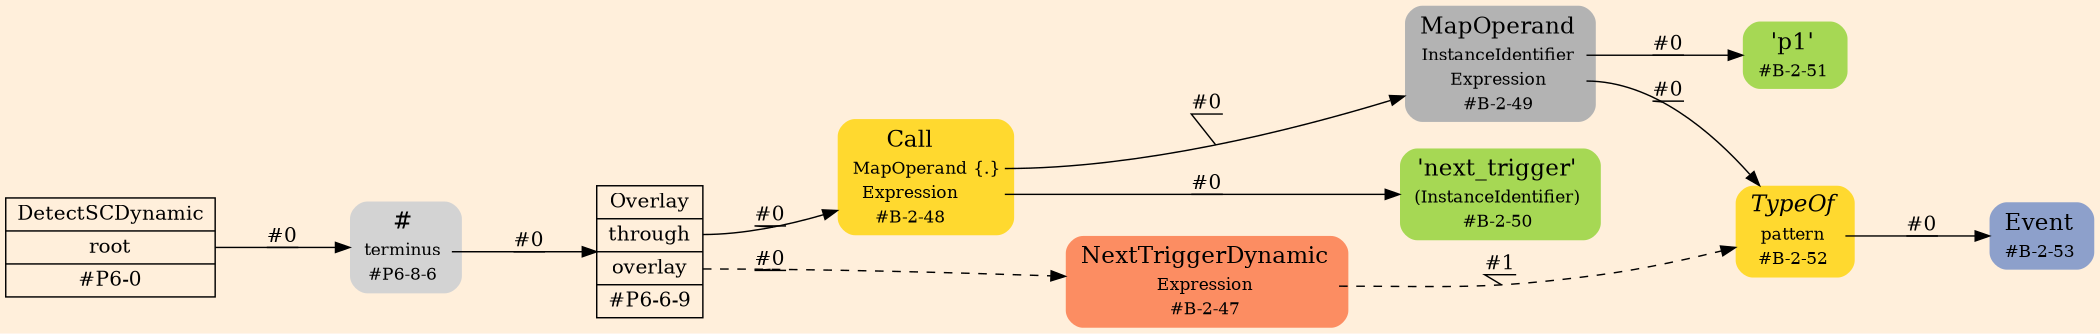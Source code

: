 digraph Inferno {
graph [
rankdir = "LR"
ranksep = 1.0
size = "14,20"
bgcolor = antiquewhite1
];
node [
];
"CR#P6-0" [
shape = "record"
fillcolor = "transparent"
label = "<fixed> DetectSCDynamic | <port0> root | <port1> #P6-0"
style = "filled"
fontsize = "14"
fillcolor = antiquewhite1
];
"#P6-8-6" [
shape = "plaintext"
label = <<TABLE BORDER="0" CELLBORDER="0" CELLSPACING="0">
 <TR>
  <TD><FONT POINT-SIZE="16.0">#</FONT></TD>
  <TD></TD>
 </TR>
 <TR>
  <TD>terminus</TD>
  <TD PORT="port0"></TD>
 </TR>
 <TR>
  <TD>#P6-8-6</TD>
  <TD PORT="port1"></TD>
 </TR>
</TABLE>>
style = "rounded,filled"
fontsize = "12"
];
"#P6-6-9" [
shape = "record"
label = "<fixed> Overlay | <port0> through | <port1> overlay | <port2> #P6-6-9"
style = "filled"
fontsize = "14"
fillcolor = antiquewhite1
];
"#B-2-48" [
shape = "plaintext"
fillcolor = "/set28/6"
label = <<TABLE BORDER="0" CELLBORDER="0" CELLSPACING="0">
 <TR>
  <TD><FONT POINT-SIZE="16.0">Call</FONT></TD>
  <TD></TD>
 </TR>
 <TR>
  <TD>MapOperand</TD>
  <TD PORT="port0">{.}</TD>
 </TR>
 <TR>
  <TD>Expression</TD>
  <TD PORT="port1"></TD>
 </TR>
 <TR>
  <TD>#B-2-48</TD>
  <TD PORT="port2"></TD>
 </TR>
</TABLE>>
style = "rounded,filled"
fontsize = "12"
];
"#B-2-49" [
shape = "plaintext"
fillcolor = "/set28/8"
label = <<TABLE BORDER="0" CELLBORDER="0" CELLSPACING="0">
 <TR>
  <TD><FONT POINT-SIZE="16.0">MapOperand</FONT></TD>
  <TD></TD>
 </TR>
 <TR>
  <TD>InstanceIdentifier</TD>
  <TD PORT="port0"></TD>
 </TR>
 <TR>
  <TD>Expression</TD>
  <TD PORT="port1"></TD>
 </TR>
 <TR>
  <TD>#B-2-49</TD>
  <TD PORT="port2"></TD>
 </TR>
</TABLE>>
style = "rounded,filled"
fontsize = "12"
];
"#B-2-51" [
shape = "plaintext"
fillcolor = "/set28/5"
label = <<TABLE BORDER="0" CELLBORDER="0" CELLSPACING="0">
 <TR>
  <TD><FONT POINT-SIZE="16.0">'p1'</FONT></TD>
  <TD></TD>
 </TR>
 <TR>
  <TD>#B-2-51</TD>
  <TD PORT="port0"></TD>
 </TR>
</TABLE>>
style = "rounded,filled"
fontsize = "12"
];
"#B-2-52" [
shape = "plaintext"
fillcolor = "/set28/6"
label = <<TABLE BORDER="0" CELLBORDER="0" CELLSPACING="0">
 <TR>
  <TD><FONT POINT-SIZE="16.0"><I>TypeOf</I></FONT></TD>
  <TD></TD>
 </TR>
 <TR>
  <TD>pattern</TD>
  <TD PORT="port0"></TD>
 </TR>
 <TR>
  <TD>#B-2-52</TD>
  <TD PORT="port1"></TD>
 </TR>
</TABLE>>
style = "rounded,filled"
fontsize = "12"
];
"#B-2-53" [
shape = "plaintext"
fillcolor = "/set28/3"
label = <<TABLE BORDER="0" CELLBORDER="0" CELLSPACING="0">
 <TR>
  <TD><FONT POINT-SIZE="16.0">Event</FONT></TD>
  <TD></TD>
 </TR>
 <TR>
  <TD>#B-2-53</TD>
  <TD PORT="port0"></TD>
 </TR>
</TABLE>>
style = "rounded,filled"
fontsize = "12"
];
"#B-2-50" [
shape = "plaintext"
fillcolor = "/set28/5"
label = <<TABLE BORDER="0" CELLBORDER="0" CELLSPACING="0">
 <TR>
  <TD><FONT POINT-SIZE="16.0">'next_trigger'</FONT></TD>
  <TD></TD>
 </TR>
 <TR>
  <TD>(InstanceIdentifier)</TD>
  <TD PORT="port0"></TD>
 </TR>
 <TR>
  <TD>#B-2-50</TD>
  <TD PORT="port1"></TD>
 </TR>
</TABLE>>
style = "rounded,filled"
fontsize = "12"
];
"#B-2-47" [
shape = "plaintext"
fillcolor = "/set28/2"
label = <<TABLE BORDER="0" CELLBORDER="0" CELLSPACING="0">
 <TR>
  <TD><FONT POINT-SIZE="16.0">NextTriggerDynamic</FONT></TD>
  <TD></TD>
 </TR>
 <TR>
  <TD>Expression</TD>
  <TD PORT="port0"></TD>
 </TR>
 <TR>
  <TD>#B-2-47</TD>
  <TD PORT="port1"></TD>
 </TR>
</TABLE>>
style = "rounded,filled"
fontsize = "12"
];
"CR#P6-0":port0 -> "#P6-8-6" [style="solid"
label = "#0"
decorate = true
];
"#P6-8-6":port0 -> "#P6-6-9" [style="solid"
label = "#0"
decorate = true
];
"#P6-6-9":port0 -> "#B-2-48" [style="solid"
label = "#0"
decorate = true
];
"#P6-6-9":port1 -> "#B-2-47" [style="dashed"
label = "#0"
decorate = true
];
"#B-2-48":port0 -> "#B-2-49" [style="solid"
label = "#0"
decorate = true
];
"#B-2-48":port1 -> "#B-2-50" [style="solid"
label = "#0"
decorate = true
];
"#B-2-49":port0 -> "#B-2-51" [style="solid"
label = "#0"
decorate = true
];
"#B-2-49":port1 -> "#B-2-52" [style="solid"
label = "#0"
decorate = true
];
"#B-2-52":port0 -> "#B-2-53" [style="solid"
label = "#0"
decorate = true
];
"#B-2-47":port0 -> "#B-2-52" [style="dashed"
label = "#1"
decorate = true
];
}
